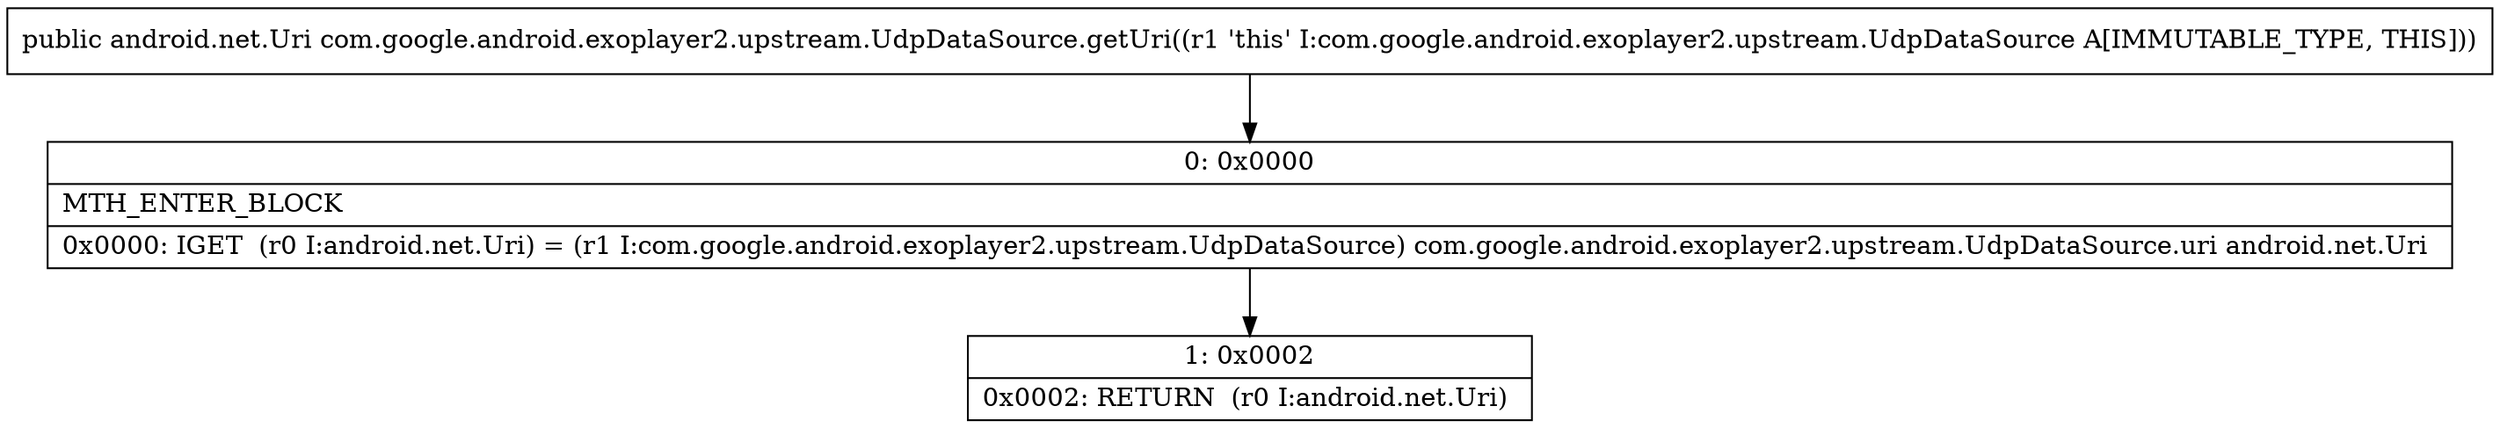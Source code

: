digraph "CFG forcom.google.android.exoplayer2.upstream.UdpDataSource.getUri()Landroid\/net\/Uri;" {
Node_0 [shape=record,label="{0\:\ 0x0000|MTH_ENTER_BLOCK\l|0x0000: IGET  (r0 I:android.net.Uri) = (r1 I:com.google.android.exoplayer2.upstream.UdpDataSource) com.google.android.exoplayer2.upstream.UdpDataSource.uri android.net.Uri \l}"];
Node_1 [shape=record,label="{1\:\ 0x0002|0x0002: RETURN  (r0 I:android.net.Uri) \l}"];
MethodNode[shape=record,label="{public android.net.Uri com.google.android.exoplayer2.upstream.UdpDataSource.getUri((r1 'this' I:com.google.android.exoplayer2.upstream.UdpDataSource A[IMMUTABLE_TYPE, THIS])) }"];
MethodNode -> Node_0;
Node_0 -> Node_1;
}

